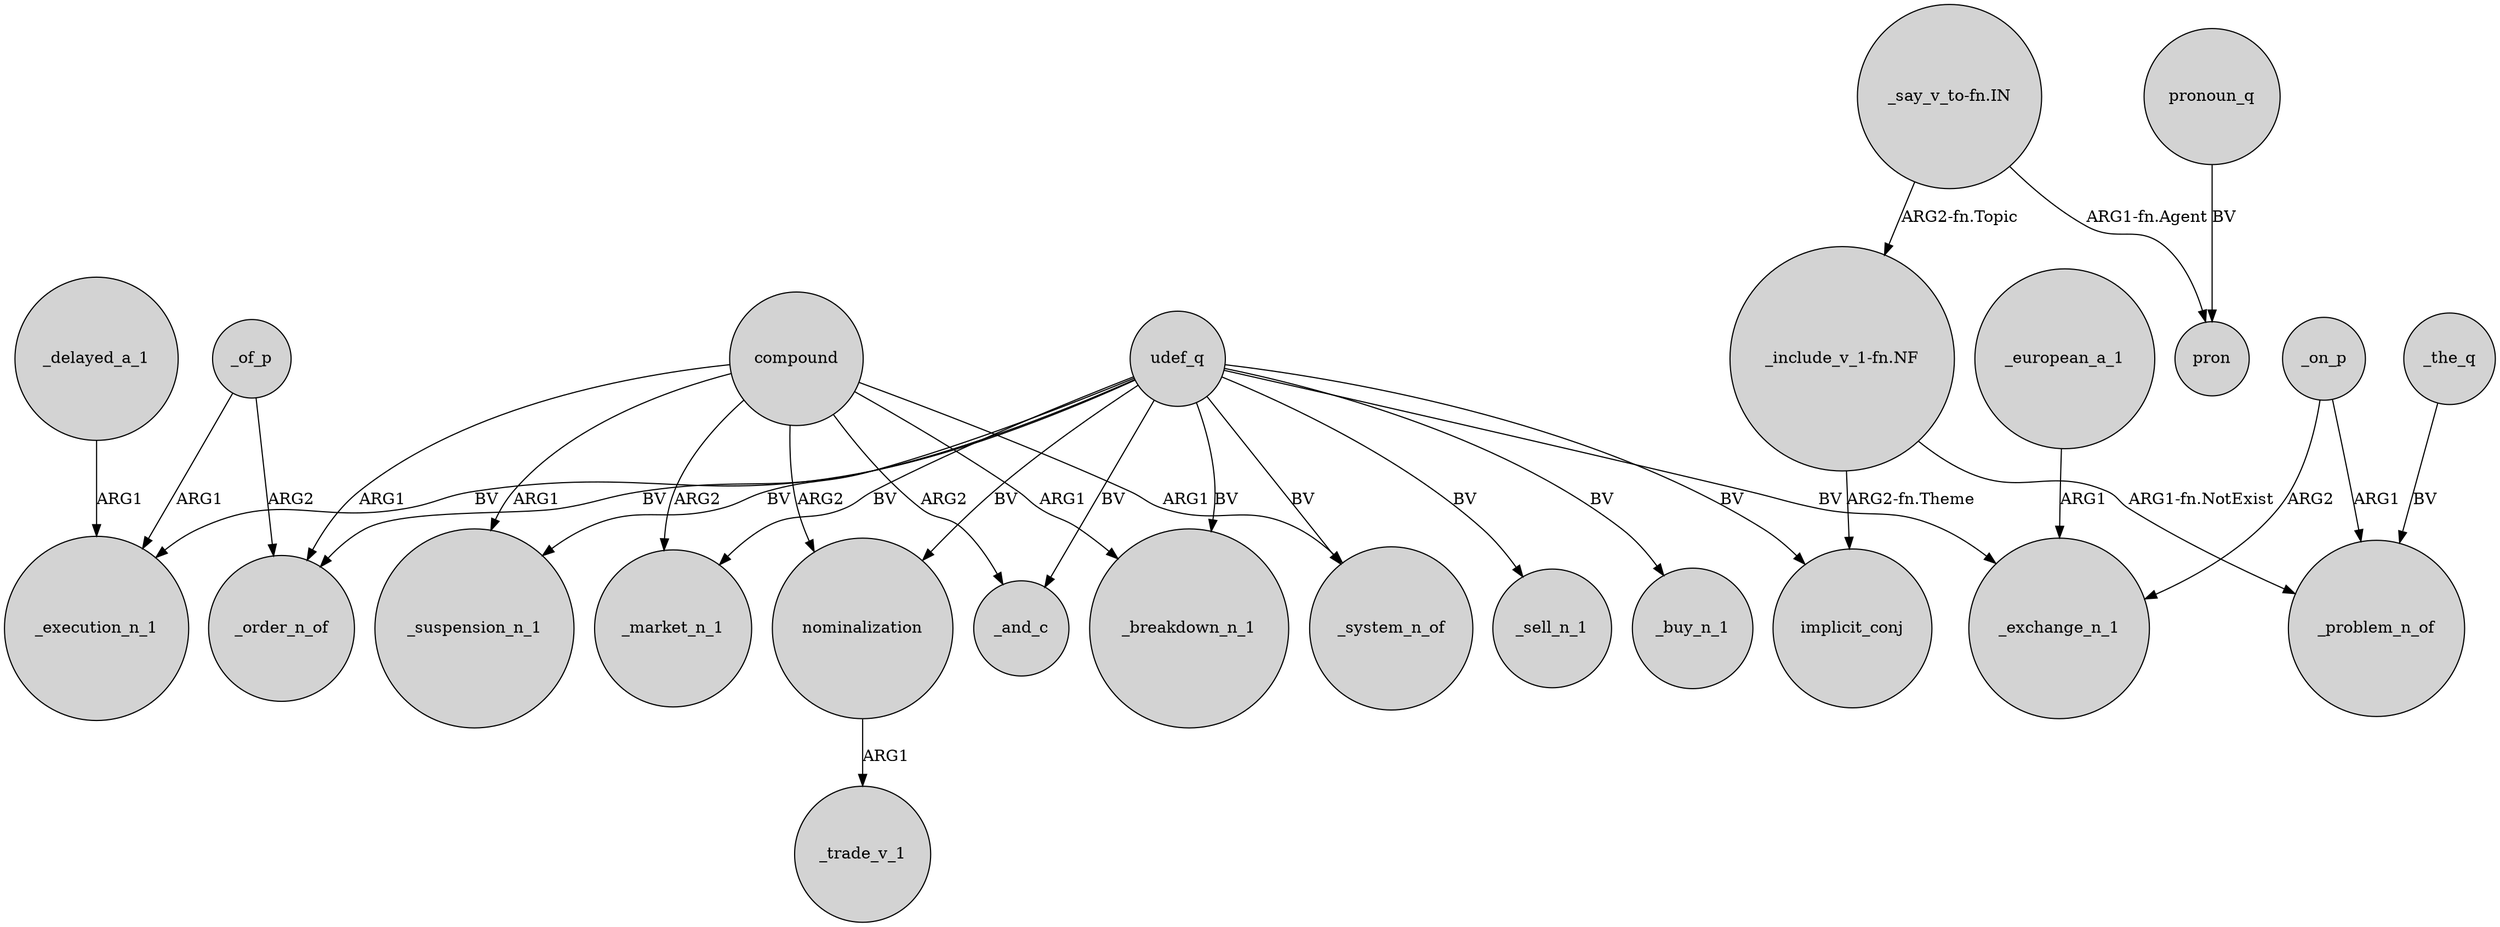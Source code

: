 digraph {
	node [shape=circle style=filled]
	compound -> _market_n_1 [label=ARG2]
	udef_q -> _order_n_of [label=BV]
	compound -> _system_n_of [label=ARG1]
	_the_q -> _problem_n_of [label=BV]
	udef_q -> _system_n_of [label=BV]
	compound -> nominalization [label=ARG2]
	udef_q -> _market_n_1 [label=BV]
	udef_q -> _buy_n_1 [label=BV]
	nominalization -> _trade_v_1 [label=ARG1]
	udef_q -> implicit_conj [label=BV]
	compound -> _breakdown_n_1 [label=ARG1]
	udef_q -> _execution_n_1 [label=BV]
	_of_p -> _order_n_of [label=ARG2]
	_european_a_1 -> _exchange_n_1 [label=ARG1]
	udef_q -> _suspension_n_1 [label=BV]
	"_include_v_1-fn.NF" -> implicit_conj [label="ARG2-fn.Theme"]
	pronoun_q -> pron [label=BV]
	"_say_v_to-fn.IN" -> "_include_v_1-fn.NF" [label="ARG2-fn.Topic"]
	compound -> _and_c [label=ARG2]
	udef_q -> _sell_n_1 [label=BV]
	"_include_v_1-fn.NF" -> _problem_n_of [label="ARG1-fn.NotExist"]
	compound -> _order_n_of [label=ARG1]
	udef_q -> _breakdown_n_1 [label=BV]
	udef_q -> nominalization [label=BV]
	"_say_v_to-fn.IN" -> pron [label="ARG1-fn.Agent"]
	_on_p -> _problem_n_of [label=ARG1]
	_on_p -> _exchange_n_1 [label=ARG2]
	compound -> _suspension_n_1 [label=ARG1]
	udef_q -> _exchange_n_1 [label=BV]
	_of_p -> _execution_n_1 [label=ARG1]
	udef_q -> _and_c [label=BV]
	_delayed_a_1 -> _execution_n_1 [label=ARG1]
}
